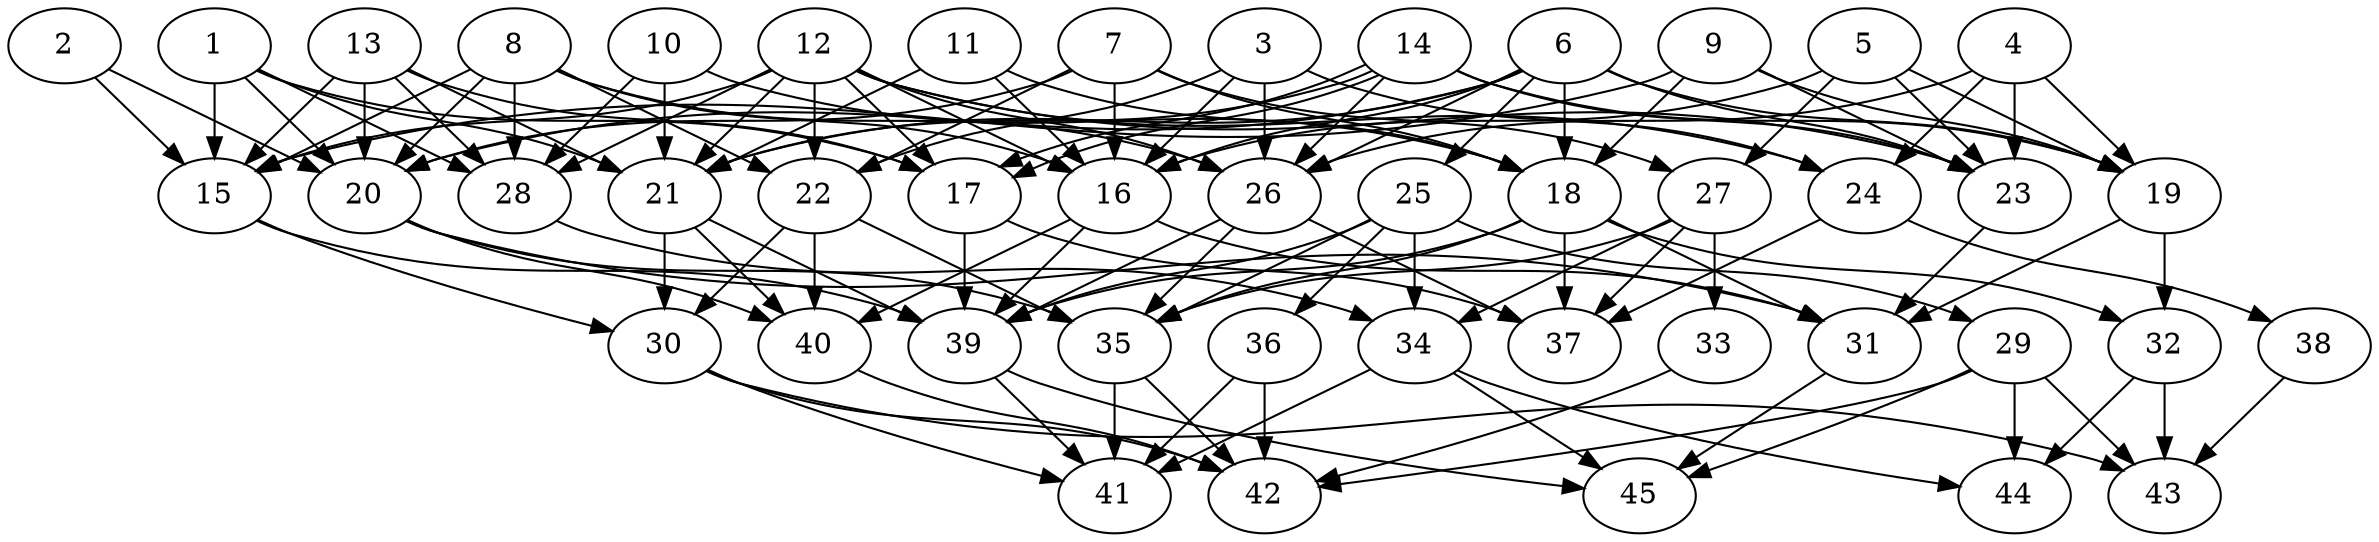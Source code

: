 // DAG automatically generated by daggen at Thu Oct  3 14:07:24 2019
// ./daggen --dot -n 45 --ccr 0.5 --fat 0.7 --regular 0.9 --density 0.5 --mindata 5242880 --maxdata 52428800 
digraph G {
  1 [size="92166144", alpha="0.12", expect_size="46083072"] 
  1 -> 15 [size ="46083072"]
  1 -> 17 [size ="46083072"]
  1 -> 20 [size ="46083072"]
  1 -> 21 [size ="46083072"]
  1 -> 28 [size ="46083072"]
  2 [size="48695296", alpha="0.07", expect_size="24347648"] 
  2 -> 15 [size ="24347648"]
  2 -> 20 [size ="24347648"]
  3 [size="73304064", alpha="0.01", expect_size="36652032"] 
  3 -> 16 [size ="36652032"]
  3 -> 22 [size ="36652032"]
  3 -> 24 [size ="36652032"]
  3 -> 26 [size ="36652032"]
  4 [size="35860480", alpha="0.05", expect_size="17930240"] 
  4 -> 19 [size ="17930240"]
  4 -> 23 [size ="17930240"]
  4 -> 24 [size ="17930240"]
  4 -> 26 [size ="17930240"]
  5 [size="91152384", alpha="0.13", expect_size="45576192"] 
  5 -> 16 [size ="45576192"]
  5 -> 19 [size ="45576192"]
  5 -> 23 [size ="45576192"]
  5 -> 27 [size ="45576192"]
  6 [size="22134784", alpha="0.04", expect_size="11067392"] 
  6 -> 16 [size ="11067392"]
  6 -> 18 [size ="11067392"]
  6 -> 19 [size ="11067392"]
  6 -> 20 [size ="11067392"]
  6 -> 21 [size ="11067392"]
  6 -> 23 [size ="11067392"]
  6 -> 25 [size ="11067392"]
  6 -> 26 [size ="11067392"]
  7 [size="41291776", alpha="0.14", expect_size="20645888"] 
  7 -> 16 [size ="20645888"]
  7 -> 18 [size ="20645888"]
  7 -> 20 [size ="20645888"]
  7 -> 22 [size ="20645888"]
  7 -> 27 [size ="20645888"]
  8 [size="68450304", alpha="0.13", expect_size="34225152"] 
  8 -> 15 [size ="34225152"]
  8 -> 16 [size ="34225152"]
  8 -> 20 [size ="34225152"]
  8 -> 22 [size ="34225152"]
  8 -> 26 [size ="34225152"]
  8 -> 28 [size ="34225152"]
  9 [size="65030144", alpha="0.05", expect_size="32515072"] 
  9 -> 15 [size ="32515072"]
  9 -> 18 [size ="32515072"]
  9 -> 19 [size ="32515072"]
  9 -> 23 [size ="32515072"]
  10 [size="32131072", alpha="0.05", expect_size="16065536"] 
  10 -> 18 [size ="16065536"]
  10 -> 21 [size ="16065536"]
  10 -> 28 [size ="16065536"]
  11 [size="91086848", alpha="0.07", expect_size="45543424"] 
  11 -> 16 [size ="45543424"]
  11 -> 18 [size ="45543424"]
  11 -> 21 [size ="45543424"]
  12 [size="55285760", alpha="0.14", expect_size="27642880"] 
  12 -> 15 [size ="27642880"]
  12 -> 16 [size ="27642880"]
  12 -> 17 [size ="27642880"]
  12 -> 21 [size ="27642880"]
  12 -> 22 [size ="27642880"]
  12 -> 23 [size ="27642880"]
  12 -> 24 [size ="27642880"]
  12 -> 26 [size ="27642880"]
  12 -> 28 [size ="27642880"]
  13 [size="87648256", alpha="0.18", expect_size="43824128"] 
  13 -> 15 [size ="43824128"]
  13 -> 17 [size ="43824128"]
  13 -> 20 [size ="43824128"]
  13 -> 21 [size ="43824128"]
  13 -> 28 [size ="43824128"]
  14 [size="90994688", alpha="0.15", expect_size="45497344"] 
  14 -> 17 [size ="45497344"]
  14 -> 17 [size ="45497344"]
  14 -> 19 [size ="45497344"]
  14 -> 21 [size ="45497344"]
  14 -> 23 [size ="45497344"]
  14 -> 26 [size ="45497344"]
  15 [size="20207616", alpha="0.07", expect_size="10103808"] 
  15 -> 30 [size ="10103808"]
  15 -> 39 [size ="10103808"]
  16 [size="81534976", alpha="0.10", expect_size="40767488"] 
  16 -> 31 [size ="40767488"]
  16 -> 39 [size ="40767488"]
  16 -> 40 [size ="40767488"]
  17 [size="98838528", alpha="0.05", expect_size="49419264"] 
  17 -> 37 [size ="49419264"]
  17 -> 39 [size ="49419264"]
  18 [size="70897664", alpha="0.03", expect_size="35448832"] 
  18 -> 31 [size ="35448832"]
  18 -> 32 [size ="35448832"]
  18 -> 35 [size ="35448832"]
  18 -> 37 [size ="35448832"]
  18 -> 39 [size ="35448832"]
  19 [size="36851712", alpha="0.05", expect_size="18425856"] 
  19 -> 31 [size ="18425856"]
  19 -> 32 [size ="18425856"]
  20 [size="60850176", alpha="0.20", expect_size="30425088"] 
  20 -> 31 [size ="30425088"]
  20 -> 35 [size ="30425088"]
  20 -> 40 [size ="30425088"]
  21 [size="85575680", alpha="0.12", expect_size="42787840"] 
  21 -> 30 [size ="42787840"]
  21 -> 39 [size ="42787840"]
  21 -> 40 [size ="42787840"]
  22 [size="22943744", alpha="0.13", expect_size="11471872"] 
  22 -> 30 [size ="11471872"]
  22 -> 35 [size ="11471872"]
  22 -> 40 [size ="11471872"]
  23 [size="89262080", alpha="0.06", expect_size="44631040"] 
  23 -> 31 [size ="44631040"]
  24 [size="77613056", alpha="0.06", expect_size="38806528"] 
  24 -> 37 [size ="38806528"]
  24 -> 38 [size ="38806528"]
  25 [size="55429120", alpha="0.02", expect_size="27714560"] 
  25 -> 29 [size ="27714560"]
  25 -> 34 [size ="27714560"]
  25 -> 35 [size ="27714560"]
  25 -> 36 [size ="27714560"]
  25 -> 39 [size ="27714560"]
  26 [size="86151168", alpha="0.01", expect_size="43075584"] 
  26 -> 35 [size ="43075584"]
  26 -> 37 [size ="43075584"]
  26 -> 39 [size ="43075584"]
  27 [size="37476352", alpha="0.06", expect_size="18738176"] 
  27 -> 33 [size ="18738176"]
  27 -> 34 [size ="18738176"]
  27 -> 35 [size ="18738176"]
  27 -> 37 [size ="18738176"]
  28 [size="61917184", alpha="0.03", expect_size="30958592"] 
  28 -> 34 [size ="30958592"]
  29 [size="77617152", alpha="0.13", expect_size="38808576"] 
  29 -> 42 [size ="38808576"]
  29 -> 43 [size ="38808576"]
  29 -> 44 [size ="38808576"]
  29 -> 45 [size ="38808576"]
  30 [size="99035136", alpha="0.06", expect_size="49517568"] 
  30 -> 41 [size ="49517568"]
  30 -> 42 [size ="49517568"]
  30 -> 43 [size ="49517568"]
  31 [size="97310720", alpha="0.17", expect_size="48655360"] 
  31 -> 45 [size ="48655360"]
  32 [size="59756544", alpha="0.17", expect_size="29878272"] 
  32 -> 43 [size ="29878272"]
  32 -> 44 [size ="29878272"]
  33 [size="24582144", alpha="0.14", expect_size="12291072"] 
  33 -> 42 [size ="12291072"]
  34 [size="54605824", alpha="0.08", expect_size="27302912"] 
  34 -> 41 [size ="27302912"]
  34 -> 44 [size ="27302912"]
  34 -> 45 [size ="27302912"]
  35 [size="80834560", alpha="0.04", expect_size="40417280"] 
  35 -> 41 [size ="40417280"]
  35 -> 42 [size ="40417280"]
  36 [size="89561088", alpha="0.14", expect_size="44780544"] 
  36 -> 41 [size ="44780544"]
  36 -> 42 [size ="44780544"]
  37 [size="92436480", alpha="0.04", expect_size="46218240"] 
  38 [size="25896960", alpha="0.06", expect_size="12948480"] 
  38 -> 43 [size ="12948480"]
  39 [size="42276864", alpha="0.14", expect_size="21138432"] 
  39 -> 41 [size ="21138432"]
  39 -> 45 [size ="21138432"]
  40 [size="101752832", alpha="0.13", expect_size="50876416"] 
  40 -> 42 [size ="50876416"]
  41 [size="37228544", alpha="0.07", expect_size="18614272"] 
  42 [size="23672832", alpha="0.05", expect_size="11836416"] 
  43 [size="11520000", alpha="0.18", expect_size="5760000"] 
  44 [size="77930496", alpha="0.07", expect_size="38965248"] 
  45 [size="20297728", alpha="0.04", expect_size="10148864"] 
}
